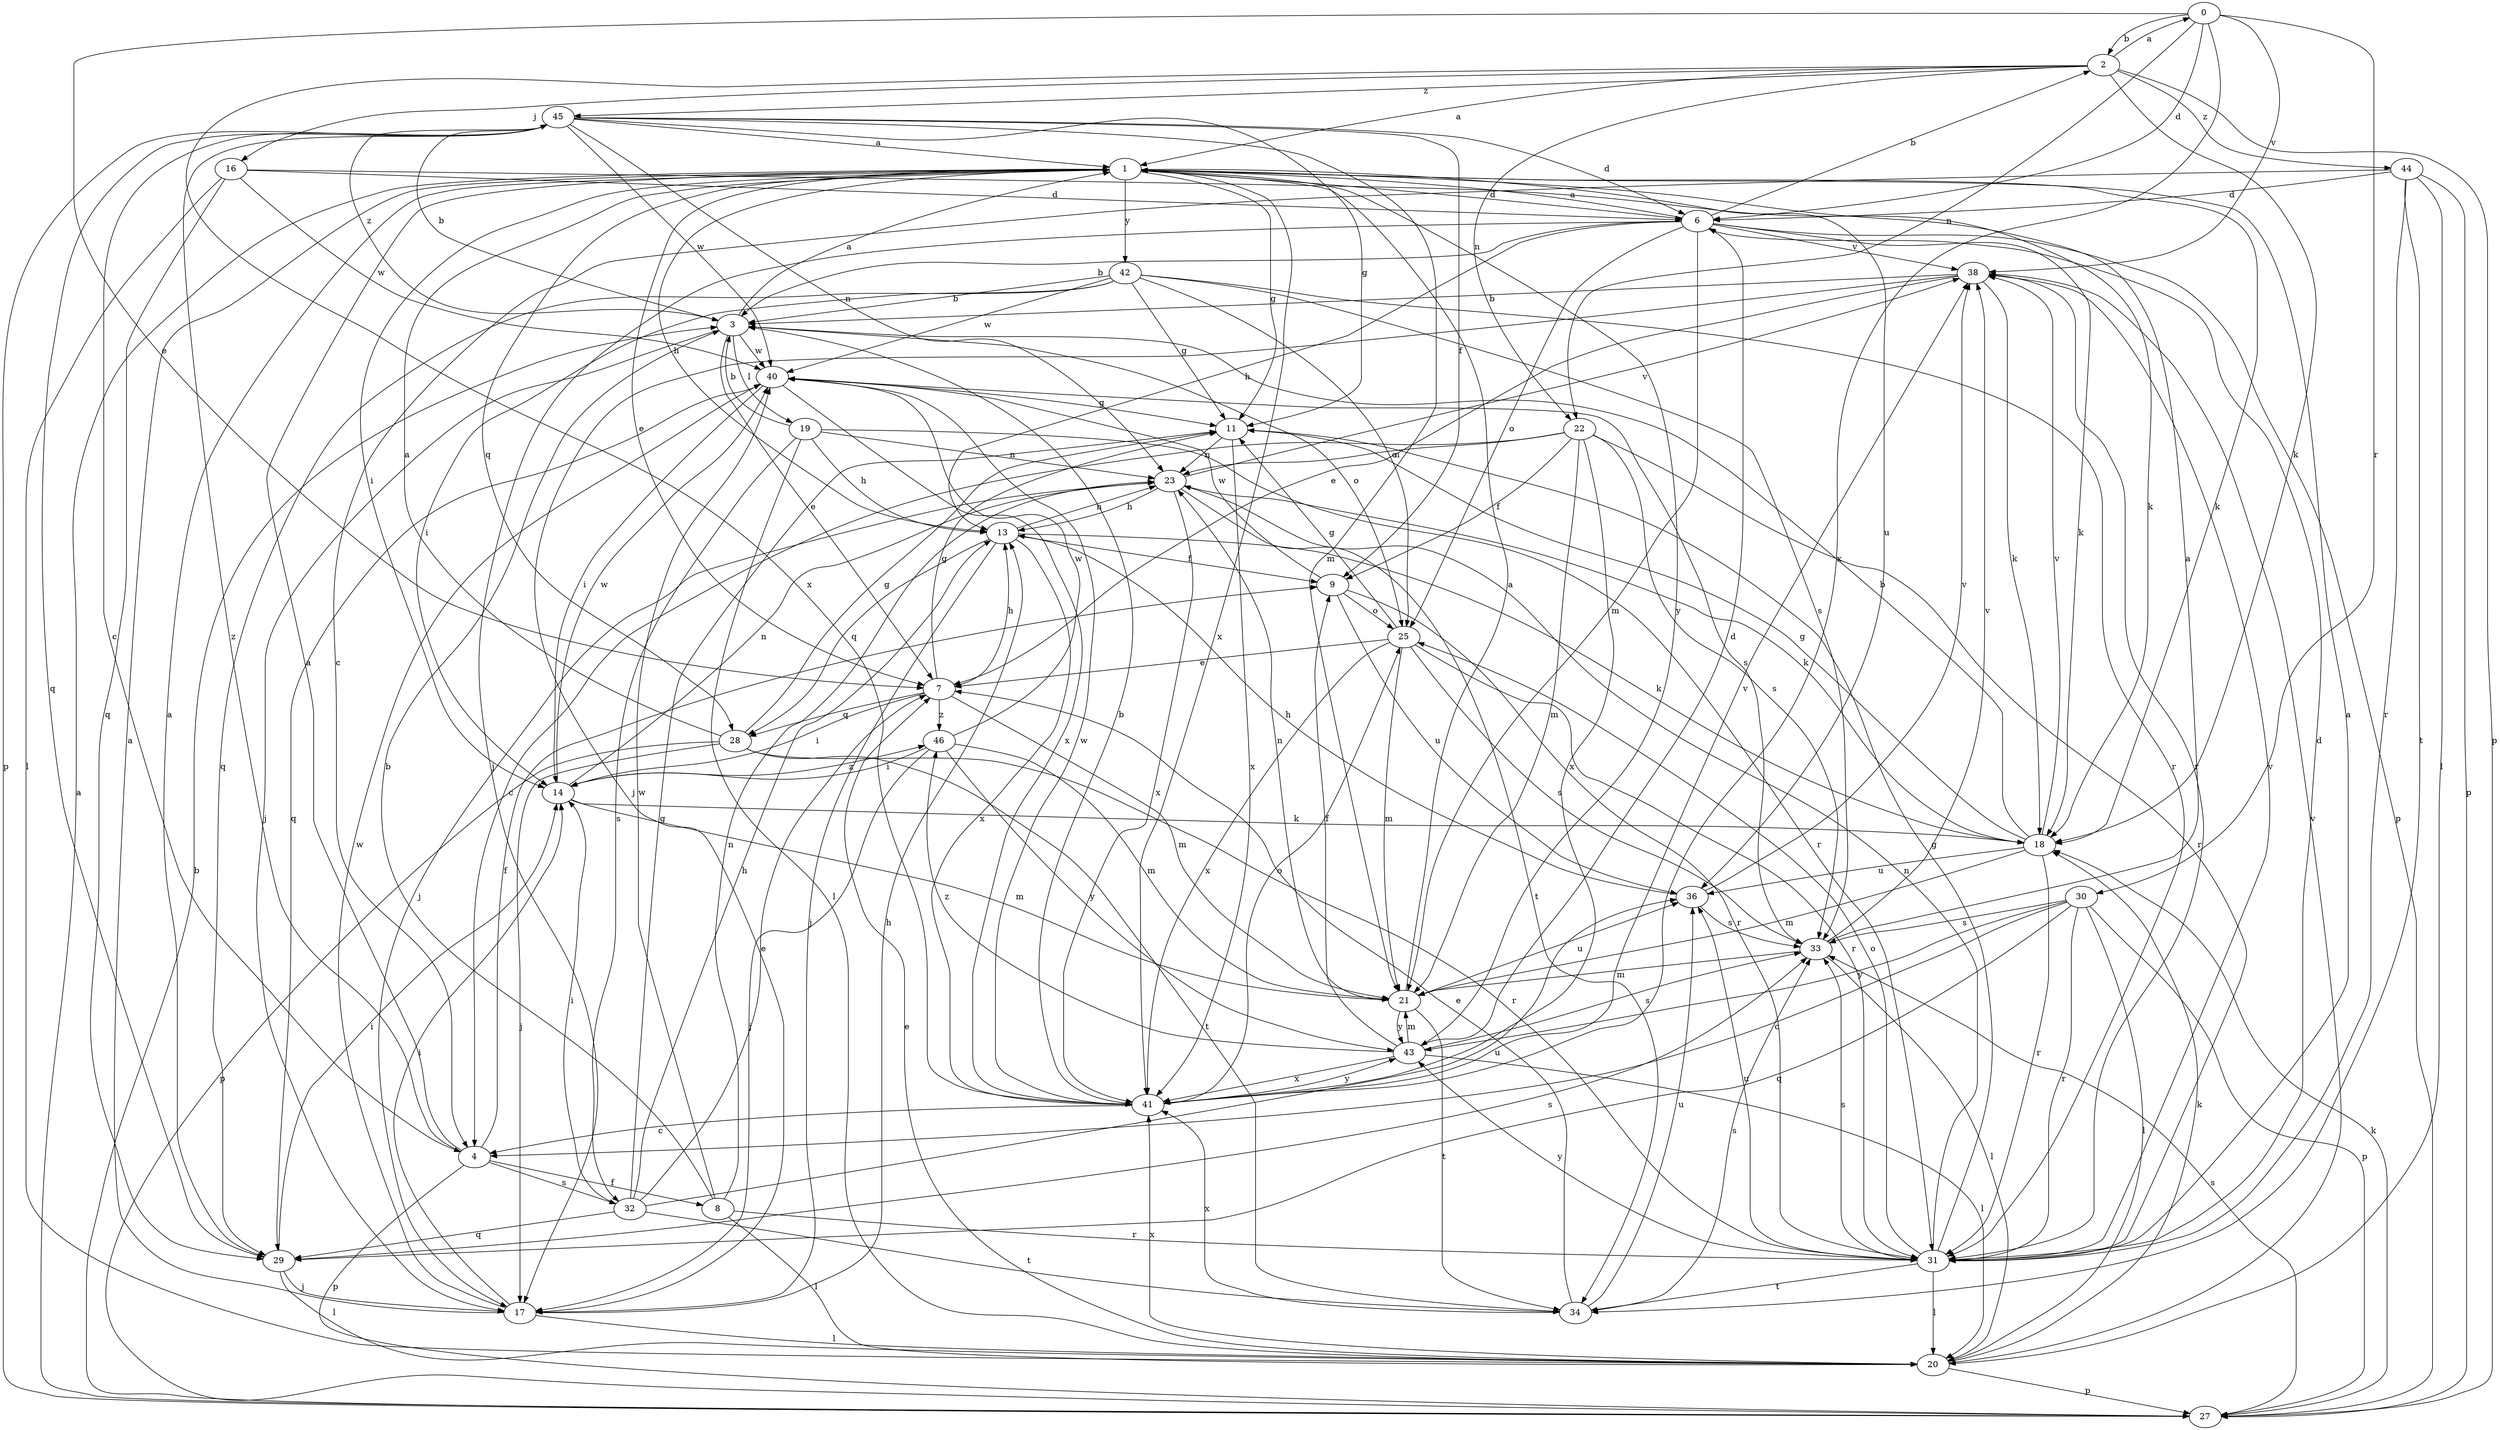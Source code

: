 strict digraph  {
0;
1;
2;
3;
4;
6;
7;
8;
9;
11;
13;
14;
16;
17;
18;
19;
20;
21;
22;
23;
25;
27;
28;
29;
30;
31;
32;
33;
34;
36;
38;
40;
41;
42;
43;
44;
45;
46;
0 -> 2  [label=b];
0 -> 6  [label=d];
0 -> 7  [label=e];
0 -> 22  [label=n];
0 -> 30  [label=r];
0 -> 38  [label=v];
0 -> 41  [label=x];
1 -> 6  [label=d];
1 -> 7  [label=e];
1 -> 11  [label=g];
1 -> 13  [label=h];
1 -> 14  [label=i];
1 -> 18  [label=k];
1 -> 28  [label=q];
1 -> 36  [label=u];
1 -> 41  [label=x];
1 -> 42  [label=y];
1 -> 43  [label=y];
2 -> 0  [label=a];
2 -> 1  [label=a];
2 -> 16  [label=j];
2 -> 18  [label=k];
2 -> 22  [label=n];
2 -> 27  [label=p];
2 -> 41  [label=x];
2 -> 44  [label=z];
2 -> 45  [label=z];
3 -> 1  [label=a];
3 -> 7  [label=e];
3 -> 17  [label=j];
3 -> 19  [label=l];
3 -> 25  [label=o];
3 -> 40  [label=w];
3 -> 45  [label=z];
4 -> 1  [label=a];
4 -> 8  [label=f];
4 -> 9  [label=f];
4 -> 27  [label=p];
4 -> 32  [label=s];
4 -> 45  [label=z];
6 -> 1  [label=a];
6 -> 2  [label=b];
6 -> 3  [label=b];
6 -> 13  [label=h];
6 -> 17  [label=j];
6 -> 18  [label=k];
6 -> 21  [label=m];
6 -> 25  [label=o];
6 -> 27  [label=p];
6 -> 38  [label=v];
7 -> 11  [label=g];
7 -> 13  [label=h];
7 -> 14  [label=i];
7 -> 21  [label=m];
7 -> 28  [label=q];
7 -> 46  [label=z];
8 -> 3  [label=b];
8 -> 20  [label=l];
8 -> 23  [label=n];
8 -> 31  [label=r];
8 -> 40  [label=w];
9 -> 25  [label=o];
9 -> 31  [label=r];
9 -> 36  [label=u];
9 -> 40  [label=w];
11 -> 23  [label=n];
11 -> 41  [label=x];
13 -> 9  [label=f];
13 -> 17  [label=j];
13 -> 18  [label=k];
13 -> 23  [label=n];
13 -> 28  [label=q];
13 -> 41  [label=x];
14 -> 18  [label=k];
14 -> 21  [label=m];
14 -> 23  [label=n];
14 -> 40  [label=w];
14 -> 46  [label=z];
16 -> 6  [label=d];
16 -> 18  [label=k];
16 -> 20  [label=l];
16 -> 29  [label=q];
16 -> 40  [label=w];
17 -> 1  [label=a];
17 -> 13  [label=h];
17 -> 14  [label=i];
17 -> 20  [label=l];
17 -> 40  [label=w];
18 -> 3  [label=b];
18 -> 11  [label=g];
18 -> 21  [label=m];
18 -> 31  [label=r];
18 -> 36  [label=u];
18 -> 38  [label=v];
19 -> 3  [label=b];
19 -> 13  [label=h];
19 -> 20  [label=l];
19 -> 23  [label=n];
19 -> 31  [label=r];
19 -> 32  [label=s];
20 -> 7  [label=e];
20 -> 18  [label=k];
20 -> 27  [label=p];
20 -> 38  [label=v];
20 -> 41  [label=x];
21 -> 1  [label=a];
21 -> 23  [label=n];
21 -> 34  [label=t];
21 -> 36  [label=u];
21 -> 43  [label=y];
22 -> 4  [label=c];
22 -> 9  [label=f];
22 -> 21  [label=m];
22 -> 23  [label=n];
22 -> 31  [label=r];
22 -> 33  [label=s];
22 -> 41  [label=x];
23 -> 13  [label=h];
23 -> 17  [label=j];
23 -> 18  [label=k];
23 -> 34  [label=t];
23 -> 38  [label=v];
23 -> 41  [label=x];
25 -> 7  [label=e];
25 -> 11  [label=g];
25 -> 21  [label=m];
25 -> 31  [label=r];
25 -> 33  [label=s];
25 -> 41  [label=x];
27 -> 1  [label=a];
27 -> 3  [label=b];
27 -> 18  [label=k];
27 -> 33  [label=s];
28 -> 1  [label=a];
28 -> 11  [label=g];
28 -> 17  [label=j];
28 -> 27  [label=p];
28 -> 31  [label=r];
28 -> 34  [label=t];
29 -> 1  [label=a];
29 -> 14  [label=i];
29 -> 17  [label=j];
29 -> 20  [label=l];
29 -> 33  [label=s];
30 -> 4  [label=c];
30 -> 20  [label=l];
30 -> 27  [label=p];
30 -> 29  [label=q];
30 -> 31  [label=r];
30 -> 33  [label=s];
30 -> 43  [label=y];
31 -> 1  [label=a];
31 -> 6  [label=d];
31 -> 11  [label=g];
31 -> 20  [label=l];
31 -> 23  [label=n];
31 -> 25  [label=o];
31 -> 33  [label=s];
31 -> 34  [label=t];
31 -> 36  [label=u];
31 -> 38  [label=v];
31 -> 43  [label=y];
32 -> 7  [label=e];
32 -> 11  [label=g];
32 -> 13  [label=h];
32 -> 14  [label=i];
32 -> 29  [label=q];
32 -> 34  [label=t];
32 -> 36  [label=u];
33 -> 1  [label=a];
33 -> 20  [label=l];
33 -> 21  [label=m];
33 -> 38  [label=v];
34 -> 7  [label=e];
34 -> 33  [label=s];
34 -> 36  [label=u];
34 -> 41  [label=x];
36 -> 13  [label=h];
36 -> 33  [label=s];
36 -> 38  [label=v];
38 -> 3  [label=b];
38 -> 7  [label=e];
38 -> 17  [label=j];
38 -> 18  [label=k];
38 -> 31  [label=r];
40 -> 11  [label=g];
40 -> 14  [label=i];
40 -> 29  [label=q];
40 -> 33  [label=s];
40 -> 41  [label=x];
41 -> 3  [label=b];
41 -> 4  [label=c];
41 -> 25  [label=o];
41 -> 38  [label=v];
41 -> 40  [label=w];
41 -> 43  [label=y];
42 -> 3  [label=b];
42 -> 11  [label=g];
42 -> 14  [label=i];
42 -> 25  [label=o];
42 -> 29  [label=q];
42 -> 31  [label=r];
42 -> 33  [label=s];
42 -> 40  [label=w];
43 -> 6  [label=d];
43 -> 9  [label=f];
43 -> 20  [label=l];
43 -> 21  [label=m];
43 -> 33  [label=s];
43 -> 41  [label=x];
43 -> 46  [label=z];
44 -> 4  [label=c];
44 -> 6  [label=d];
44 -> 20  [label=l];
44 -> 27  [label=p];
44 -> 31  [label=r];
44 -> 34  [label=t];
45 -> 1  [label=a];
45 -> 3  [label=b];
45 -> 4  [label=c];
45 -> 6  [label=d];
45 -> 9  [label=f];
45 -> 11  [label=g];
45 -> 21  [label=m];
45 -> 23  [label=n];
45 -> 27  [label=p];
45 -> 29  [label=q];
45 -> 40  [label=w];
46 -> 14  [label=i];
46 -> 17  [label=j];
46 -> 21  [label=m];
46 -> 40  [label=w];
46 -> 43  [label=y];
}
